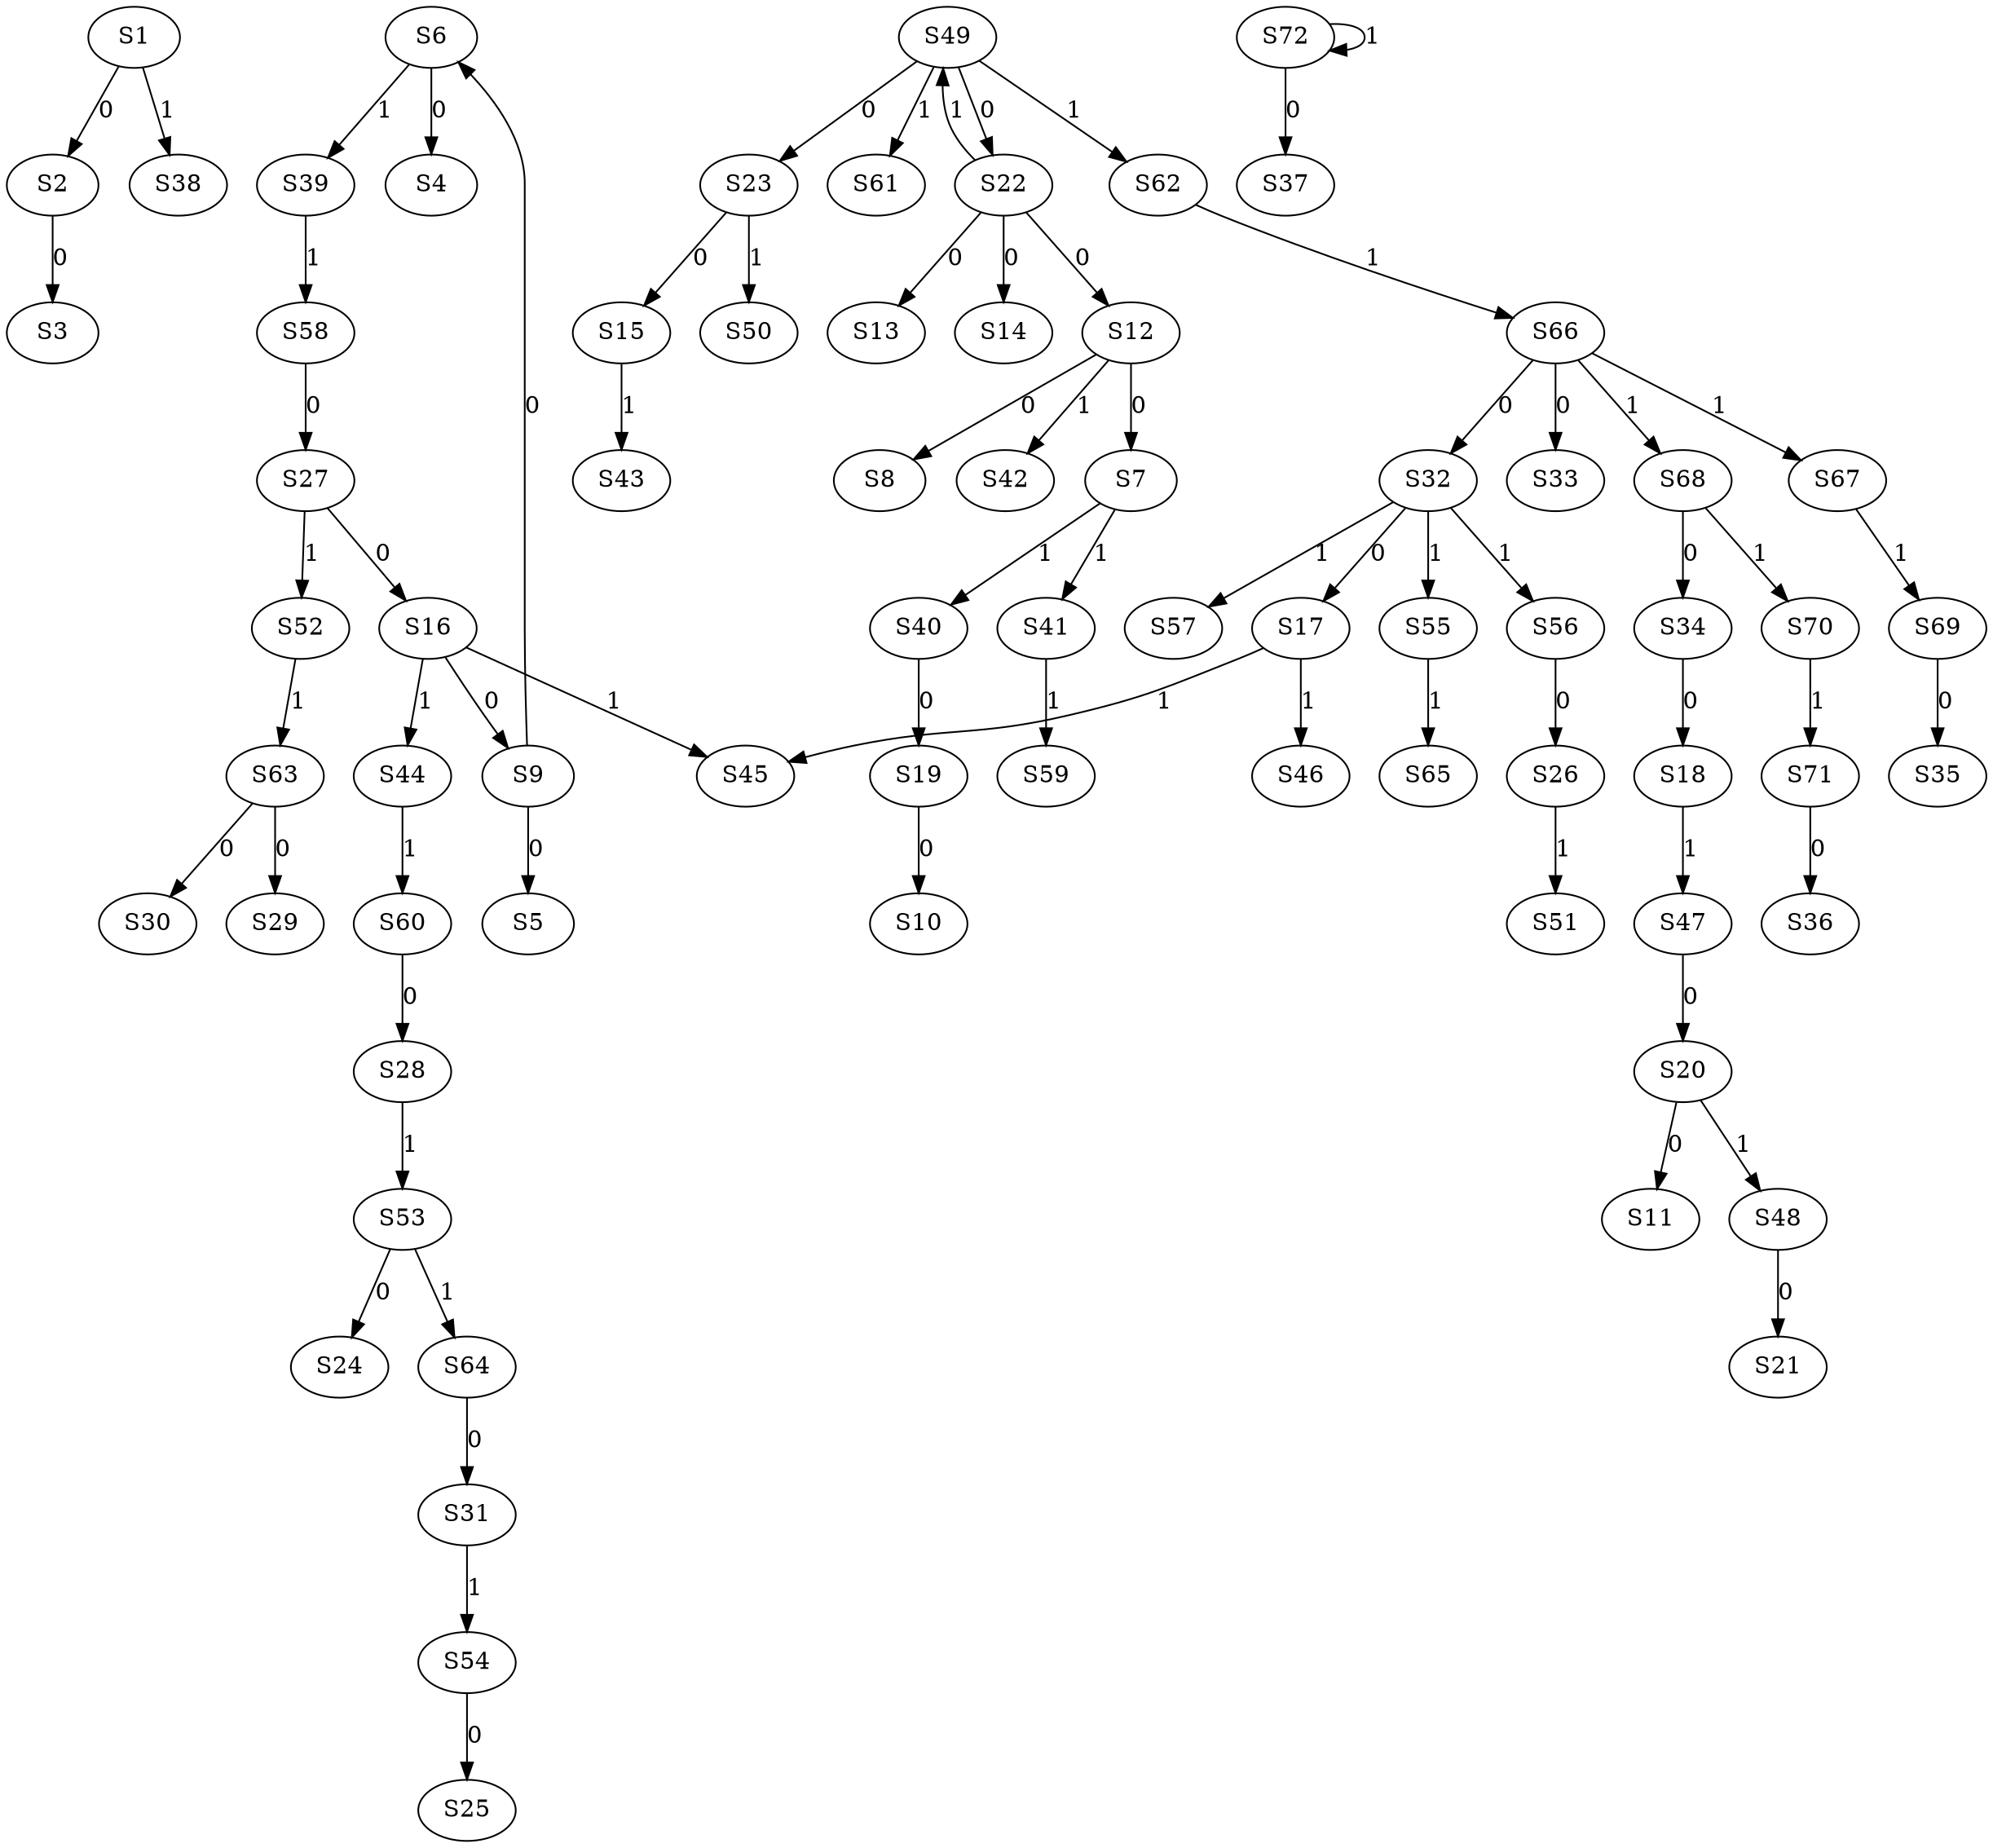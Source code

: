 strict digraph {
	S1 -> S2 [ label = 0 ];
	S2 -> S3 [ label = 0 ];
	S6 -> S4 [ label = 0 ];
	S9 -> S5 [ label = 0 ];
	S9 -> S6 [ label = 0 ];
	S12 -> S7 [ label = 0 ];
	S12 -> S8 [ label = 0 ];
	S16 -> S9 [ label = 0 ];
	S19 -> S10 [ label = 0 ];
	S20 -> S11 [ label = 0 ];
	S22 -> S12 [ label = 0 ];
	S22 -> S13 [ label = 0 ];
	S22 -> S14 [ label = 0 ];
	S23 -> S15 [ label = 0 ];
	S27 -> S16 [ label = 0 ];
	S32 -> S17 [ label = 0 ];
	S34 -> S18 [ label = 0 ];
	S40 -> S19 [ label = 0 ];
	S47 -> S20 [ label = 0 ];
	S48 -> S21 [ label = 0 ];
	S49 -> S22 [ label = 0 ];
	S49 -> S23 [ label = 0 ];
	S53 -> S24 [ label = 0 ];
	S54 -> S25 [ label = 0 ];
	S56 -> S26 [ label = 0 ];
	S58 -> S27 [ label = 0 ];
	S60 -> S28 [ label = 0 ];
	S63 -> S29 [ label = 0 ];
	S63 -> S30 [ label = 0 ];
	S64 -> S31 [ label = 0 ];
	S66 -> S32 [ label = 0 ];
	S66 -> S33 [ label = 0 ];
	S68 -> S34 [ label = 0 ];
	S69 -> S35 [ label = 0 ];
	S71 -> S36 [ label = 0 ];
	S72 -> S37 [ label = 0 ];
	S1 -> S38 [ label = 1 ];
	S6 -> S39 [ label = 1 ];
	S7 -> S40 [ label = 1 ];
	S7 -> S41 [ label = 1 ];
	S12 -> S42 [ label = 1 ];
	S15 -> S43 [ label = 1 ];
	S16 -> S44 [ label = 1 ];
	S17 -> S45 [ label = 1 ];
	S17 -> S46 [ label = 1 ];
	S18 -> S47 [ label = 1 ];
	S20 -> S48 [ label = 1 ];
	S22 -> S49 [ label = 1 ];
	S23 -> S50 [ label = 1 ];
	S26 -> S51 [ label = 1 ];
	S27 -> S52 [ label = 1 ];
	S28 -> S53 [ label = 1 ];
	S31 -> S54 [ label = 1 ];
	S32 -> S55 [ label = 1 ];
	S32 -> S56 [ label = 1 ];
	S32 -> S57 [ label = 1 ];
	S39 -> S58 [ label = 1 ];
	S41 -> S59 [ label = 1 ];
	S44 -> S60 [ label = 1 ];
	S49 -> S61 [ label = 1 ];
	S49 -> S62 [ label = 1 ];
	S52 -> S63 [ label = 1 ];
	S53 -> S64 [ label = 1 ];
	S55 -> S65 [ label = 1 ];
	S62 -> S66 [ label = 1 ];
	S66 -> S67 [ label = 1 ];
	S66 -> S68 [ label = 1 ];
	S67 -> S69 [ label = 1 ];
	S68 -> S70 [ label = 1 ];
	S70 -> S71 [ label = 1 ];
	S72 -> S72 [ label = 1 ];
	S16 -> S45 [ label = 1 ];
}